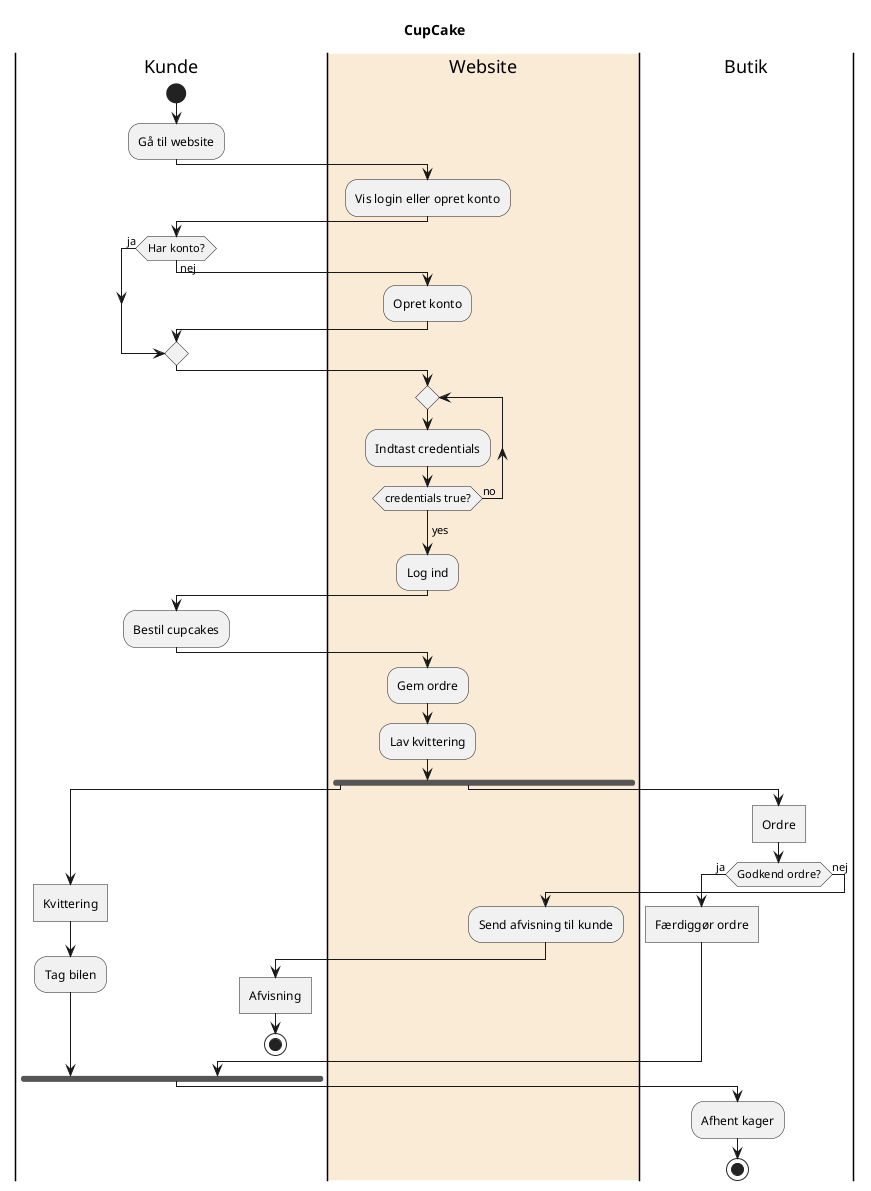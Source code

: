 @startuml
'https://plantuml.com/activity-diagram-beta
Title CupCake
|Kunde|
    start
    :Gå til website;

|Website|
    :Vis login eller opret konto;

|Kunde|
    if (Har konto?) then (ja)
    else (nej)
    |Website|
    :Opret konto;
    endif

|#AntiqueWhite|Website|
    repeat
        :Indtast credentials;
    repeat while (credentials true?) is (no)
    ->yes;
    :Log ind;

|Kunde|
    :Bestil cupcakes;

|Website|
    :Gem ordre;
    :Lav kvittering;
    fork
    |Kunde|
    :Kvittering]
    :Tag bilen;
    fork again
    |Butik|
    :Ordre]
      if(Godkend ordre?) then (ja)
            |Butik|
            :Færdiggør ordre]
        else (nej)
            |Website|
            :Send afvisning til kunde;
            |Kunde|
            :Afvisning]
            stop
        endif
        end fork
|Butik|
    :Afhent kager;
stop
@enduml


